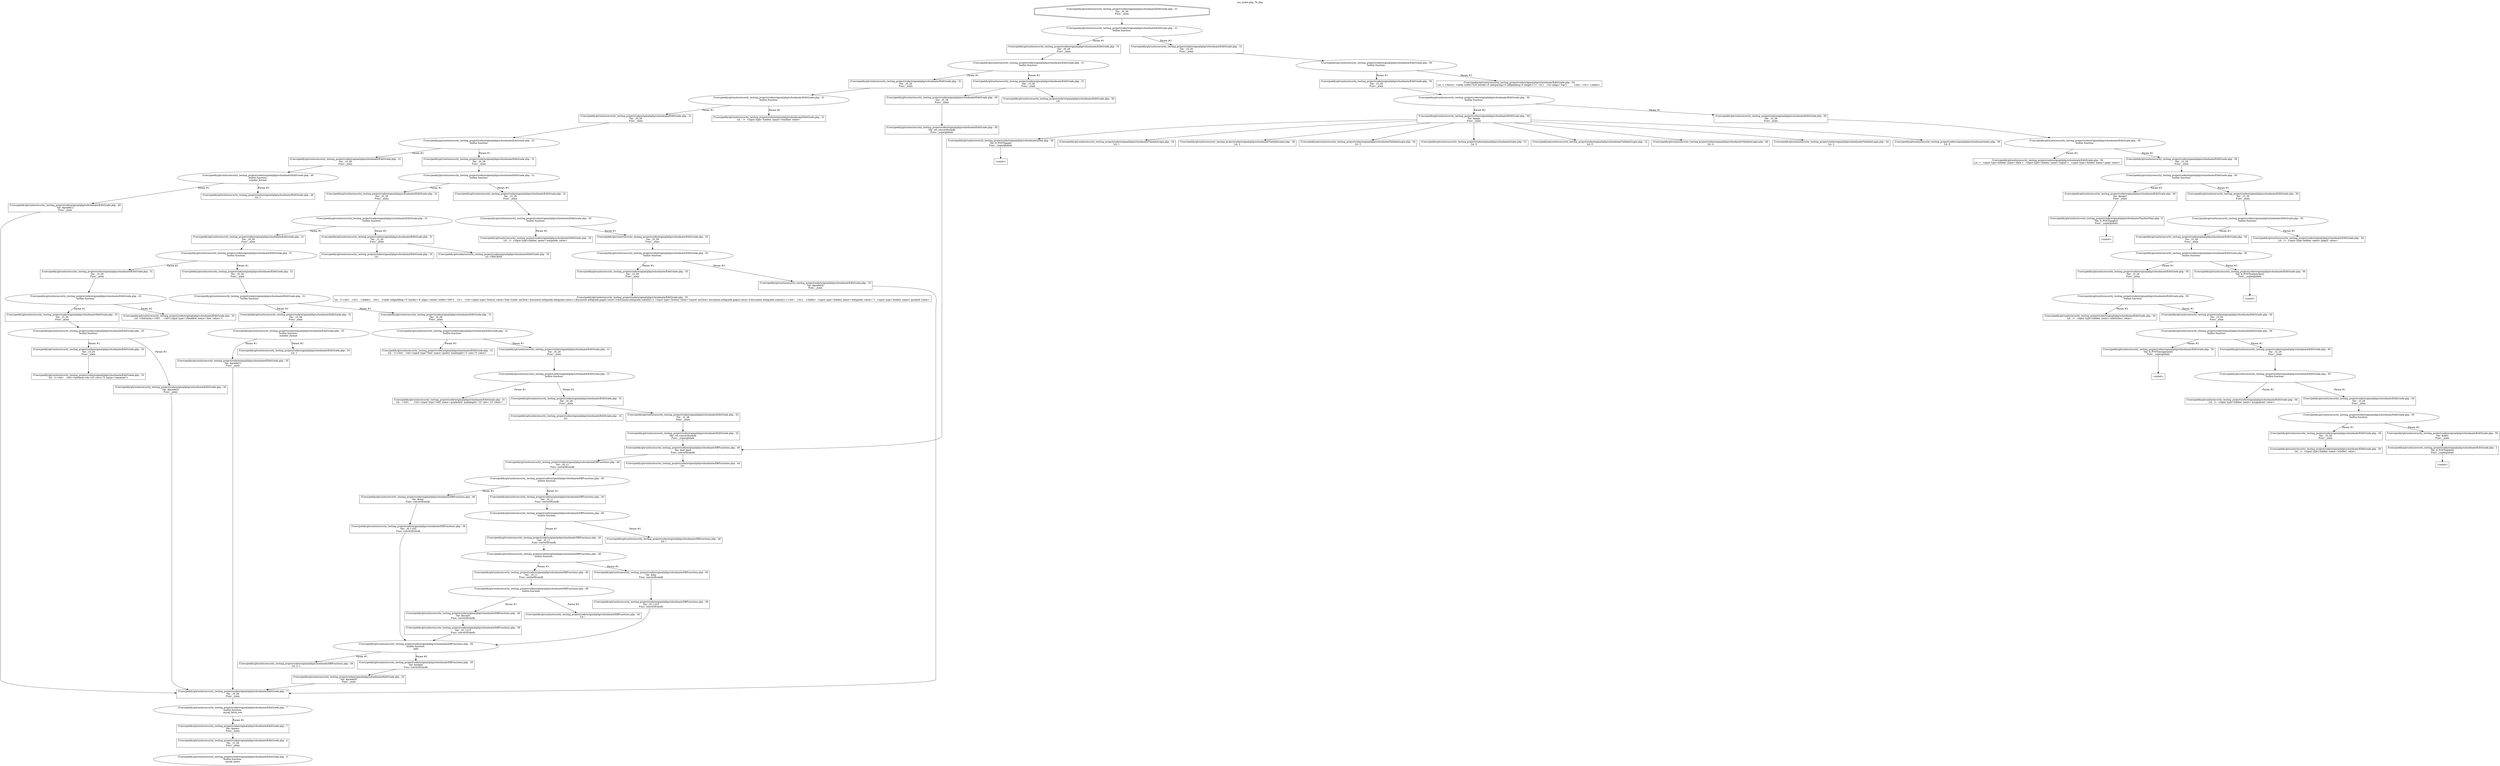 digraph cfg {
  label="xss_index.php_76_dep";
  labelloc=t;
  n1 [shape=doubleoctagon, label="/Users/peddy/git/unitn/security_testing_project/code/original/php/schoolmate/EditGrade.php : 31\nVar: _t0_28\nFunc: _main\n"];
  n2 [shape=ellipse, label="/Users/peddy/git/unitn/security_testing_project/code/original/php/schoolmate/EditGrade.php : 31\nbuiltin function:\n.\n"];
  n3 [shape=box, label="/Users/peddy/git/unitn/security_testing_project/code/original/php/schoolmate/EditGrade.php : 31\nVar: _t0_28\nFunc: _main\n"];
  n4 [shape=ellipse, label="/Users/peddy/git/unitn/security_testing_project/code/original/php/schoolmate/EditGrade.php : 31\nbuiltin function:\n.\n"];
  n5 [shape=box, label="/Users/peddy/git/unitn/security_testing_project/code/original/php/schoolmate/EditGrade.php : 31\nVar: _t0_28\nFunc: _main\n"];
  n6 [shape=ellipse, label="/Users/peddy/git/unitn/security_testing_project/code/original/php/schoolmate/EditGrade.php : 31\nbuiltin function:\n.\n"];
  n7 [shape=box, label="/Users/peddy/git/unitn/security_testing_project/code/original/php/schoolmate/EditGrade.php : 31\nVar: _t0_28\nFunc: _main\n"];
  n8 [shape=ellipse, label="/Users/peddy/git/unitn/security_testing_project/code/original/php/schoolmate/EditGrade.php : 31\nbuiltin function:\n.\n"];
  n9 [shape=box, label="/Users/peddy/git/unitn/security_testing_project/code/original/php/schoolmate/EditGrade.php : 31\nVar: _t0_28\nFunc: _main\n"];
  n10 [shape=ellipse, label="/Users/peddy/git/unitn/security_testing_project/code/original/php/schoolmate/EditGrade.php : 31\nbuiltin function:\n.\n"];
  n11 [shape=box, label="/Users/peddy/git/unitn/security_testing_project/code/original/php/schoolmate/EditGrade.php : 31\nVar: _t0_28\nFunc: _main\n"];
  n12 [shape=ellipse, label="/Users/peddy/git/unitn/security_testing_project/code/original/php/schoolmate/EditGrade.php : 31\nbuiltin function:\n.\n"];
  n13 [shape=box, label="/Users/peddy/git/unitn/security_testing_project/code/original/php/schoolmate/EditGrade.php : 31\nVar: _t0_28\nFunc: _main\n"];
  n14 [shape=ellipse, label="/Users/peddy/git/unitn/security_testing_project/code/original/php/schoolmate/EditGrade.php : 31\nbuiltin function:\n.\n"];
  n15 [shape=box, label="/Users/peddy/git/unitn/security_testing_project/code/original/php/schoolmate/EditGrade.php : 31\nVar: _t0_28\nFunc: _main\n"];
  n16 [shape=ellipse, label="/Users/peddy/git/unitn/security_testing_project/code/original/php/schoolmate/EditGrade.php : 31\nbuiltin function:\n.\n"];
  n17 [shape=box, label="/Users/peddy/git/unitn/security_testing_project/code/original/php/schoolmate/EditGrade.php : 31\nVar: _t0_28\nFunc: _main\n"];
  n18 [shape=ellipse, label="/Users/peddy/git/unitn/security_testing_project/code/original/php/schoolmate/EditGrade.php : 31\nbuiltin function:\n.\n"];
  n19 [shape=box, label="/Users/peddy/git/unitn/security_testing_project/code/original/php/schoolmate/EditGrade.php : 31\nVar: _t0_28\nFunc: _main\n"];
  n20 [shape=ellipse, label="/Users/peddy/git/unitn/security_testing_project/code/original/php/schoolmate/EditGrade.php : 31\nbuiltin function:\n.\n"];
  n21 [shape=box, label="/Users/peddy/git/unitn/security_testing_project/code/original/php/schoolmate/EditGrade.php : 31\nLit: 	</td>	<td><input type='text' name='gradedate' maxlength='10' size='10' value='\n"];
  n22 [shape=box, label="/Users/peddy/git/unitn/security_testing_project/code/original/php/schoolmate/EditGrade.php : 31\nVar: _t0_28\nFunc: _main\n"];
  n23 [shape=box, label="/Users/peddy/git/unitn/security_testing_project/code/original/php/schoolmate/EditGrade.php : 32\nLit: \n"];
  n24 [shape=box, label="/Users/peddy/git/unitn/security_testing_project/code/original/php/schoolmate/EditGrade.php : 32\nVar: _t2_28\nFunc: _main\n"];
  n25 [shape=box, label="/Users/peddy/git/unitn/security_testing_project/code/original/php/schoolmate/EditGrade.php : 32\nVar: ret_convertfromdb\nFunc: _superglobals\n"];
  n26 [shape=box, label="/Users/peddy/git/unitn/security_testing_project/code/original/php/schoolmate/DBFunctions.php : 46\nVar: $ret_date\nFunc: convertfromdb\n"];
  n27 [shape=box, label="/Users/peddy/git/unitn/security_testing_project/code/original/php/schoolmate/DBFunctions.php : 44\nLit: \n"];
  n28 [shape=box, label="/Users/peddy/git/unitn/security_testing_project/code/original/php/schoolmate/DBFunctions.php : 40\nVar: _t0_11\nFunc: convertfromdb\n"];
  n29 [shape=ellipse, label="/Users/peddy/git/unitn/security_testing_project/code/original/php/schoolmate/DBFunctions.php : 40\nbuiltin function:\n.\n"];
  n30 [shape=box, label="/Users/peddy/git/unitn/security_testing_project/code/original/php/schoolmate/DBFunctions.php : 40\nVar: _t0_11\nFunc: convertfromdb\n"];
  n31 [shape=ellipse, label="/Users/peddy/git/unitn/security_testing_project/code/original/php/schoolmate/DBFunctions.php : 40\nbuiltin function:\n.\n"];
  n32 [shape=box, label="/Users/peddy/git/unitn/security_testing_project/code/original/php/schoolmate/DBFunctions.php : 40\nVar: _t0_11\nFunc: convertfromdb\n"];
  n33 [shape=ellipse, label="/Users/peddy/git/unitn/security_testing_project/code/original/php/schoolmate/DBFunctions.php : 40\nbuiltin function:\n.\n"];
  n34 [shape=box, label="/Users/peddy/git/unitn/security_testing_project/code/original/php/schoolmate/DBFunctions.php : 40\nVar: _t0_11\nFunc: convertfromdb\n"];
  n35 [shape=ellipse, label="/Users/peddy/git/unitn/security_testing_project/code/original/php/schoolmate/DBFunctions.php : 40\nbuiltin function:\n.\n"];
  n36 [shape=box, label="/Users/peddy/git/unitn/security_testing_project/code/original/php/schoolmate/DBFunctions.php : 40\nVar: $month\nFunc: convertfromdb\n"];
  n37 [shape=box, label="/Users/peddy/git/unitn/security_testing_project/code/original/php/schoolmate/DBFunctions.php : 39\nVar: _t0_11[1]\nFunc: convertfromdb\n"];
  n38 [shape=ellipse, label="/Users/peddy/git/unitn/security_testing_project/code/original/php/schoolmate/DBFunctions.php : 39\nbuiltin function:\nsplit\n"];
  n39 [shape=box, label="/Users/peddy/git/unitn/security_testing_project/code/original/php/schoolmate/DBFunctions.php : 39\nLit: [/.-]\n"];
  n40 [shape=box, label="/Users/peddy/git/unitn/security_testing_project/code/original/php/schoolmate/DBFunctions.php : 39\nVar: $indate\nFunc: convertfromdb\n"];
  n41 [shape=box, label="/Users/peddy/git/unitn/security_testing_project/code/original/php/schoolmate/EditGrade.php : 32\nVar: $grade[0]\nFunc: _main\n"];
  n42 [shape=box, label="/Users/peddy/git/unitn/security_testing_project/code/original/php/schoolmate/EditGrade.php : 7\nVar: _t0_28\nFunc: _main\n"];
  n43 [shape=ellipse, label="/Users/peddy/git/unitn/security_testing_project/code/original/php/schoolmate/EditGrade.php : 7\nbuiltin function:\nmysql_fetch_row\n"];
  n44 [shape=box, label="/Users/peddy/git/unitn/security_testing_project/code/original/php/schoolmate/EditGrade.php : 7\nVar: $query\nFunc: _main\n"];
  n45 [shape=box, label="/Users/peddy/git/unitn/security_testing_project/code/original/php/schoolmate/EditGrade.php : 4\nVar: _t1_28\nFunc: _main\n"];
  n46 [shape=ellipse, label="/Users/peddy/git/unitn/security_testing_project/code/original/php/schoolmate/EditGrade.php : 4\nbuiltin function:\nmysql_query\n"];
  n47 [shape=box, label="/Users/peddy/git/unitn/security_testing_project/code/original/php/schoolmate/DBFunctions.php : 40\nLit: /\n"];
  n48 [shape=box, label="/Users/peddy/git/unitn/security_testing_project/code/original/php/schoolmate/DBFunctions.php : 40\nVar: $day\nFunc: convertfromdb\n"];
  n49 [shape=box, label="/Users/peddy/git/unitn/security_testing_project/code/original/php/schoolmate/DBFunctions.php : 39\nVar: _t0_11[2]\nFunc: convertfromdb\n"];
  n50 [shape=box, label="/Users/peddy/git/unitn/security_testing_project/code/original/php/schoolmate/DBFunctions.php : 40\nLit: /\n"];
  n51 [shape=box, label="/Users/peddy/git/unitn/security_testing_project/code/original/php/schoolmate/DBFunctions.php : 40\nVar: $year\nFunc: convertfromdb\n"];
  n52 [shape=box, label="/Users/peddy/git/unitn/security_testing_project/code/original/php/schoolmate/DBFunctions.php : 39\nVar: _t0_11[0]\nFunc: convertfromdb\n"];
  n53 [shape=box, label="/Users/peddy/git/unitn/security_testing_project/code/original/php/schoolmate/EditGrade.php : 31\nLit: ' /></td>	<td><input type='text' name='points' maxlength='5' size='5' value='\n"];
  n54 [shape=box, label="/Users/peddy/git/unitn/security_testing_project/code/original/php/schoolmate/EditGrade.php : 31\nVar: _t3_28\nFunc: _main\n"];
  n55 [shape=ellipse, label="/Users/peddy/git/unitn/security_testing_project/code/original/php/schoolmate/EditGrade.php : 33\nbuiltin function:\nnumber_format\n"];
  n56 [shape=box, label="/Users/peddy/git/unitn/security_testing_project/code/original/php/schoolmate/EditGrade.php : 33\nVar: $grade[1]\nFunc: _main\n"];
  n57 [shape=box, label="/Users/peddy/git/unitn/security_testing_project/code/original/php/schoolmate/EditGrade.php : 33\nLit: 1\n"];
  n58 [shape=box, label="/Users/peddy/git/unitn/security_testing_project/code/original/php/schoolmate/EditGrade.php : 31\nVar: _t3_28\nFunc: _main\n"];
  n59 [shape=ellipse, label="/Users/peddy/git/unitn/security_testing_project/code/original/php/schoolmate/EditGrade.php : 33\nbuiltin function:\n.\n"];
  n60 [shape=box, label="/Users/peddy/git/unitn/security_testing_project/code/original/php/schoolmate/EditGrade.php : 33\nVar: _t3_28\nFunc: _main\n"];
  n61 [shape=ellipse, label="/Users/peddy/git/unitn/security_testing_project/code/original/php/schoolmate/EditGrade.php : 33\nbuiltin function:\n.\n"];
  n62 [shape=box, label="/Users/peddy/git/unitn/security_testing_project/code/original/php/schoolmate/EditGrade.php : 33\nVar: _t3_28\nFunc: _main\n"];
  n63 [shape=box, label="/Users/peddy/git/unitn/security_testing_project/code/original/php/schoolmate/EditGrade.php : 33\nLit:  /></td>	<td><textarea cols=20' rows='3' name='comment'>\n"];
  n64 [shape=box, label="/Users/peddy/git/unitn/security_testing_project/code/original/php/schoolmate/EditGrade.php : 33\nVar: $grade[2]\nFunc: _main\n"];
  n65 [shape=box, label="/Users/peddy/git/unitn/security_testing_project/code/original/php/schoolmate/EditGrade.php : 33\nLit: </textarea></td>	<td><input type='checkbox' name='late' value='1'\n"];
  n66 [shape=box, label="/Users/peddy/git/unitn/security_testing_project/code/original/php/schoolmate/EditGrade.php : 31\nVar: _t3_28\nFunc: _main\n"];
  n67 [shape=box, label="/Users/peddy/git/unitn/security_testing_project/code/original/php/schoolmate/EditGrade.php : 35\nLit: CHECKED\n"];
  n68 [shape=box, label="/Users/peddy/git/unitn/security_testing_project/code/original/php/schoolmate/EditGrade.php : 35\nLit: \n"];
  n69 [shape=box, label="/Users/peddy/git/unitn/security_testing_project/code/original/php/schoolmate/EditGrade.php : 31\nVar: _t3_28\nFunc: _main\n"];
  n70 [shape=ellipse, label="/Users/peddy/git/unitn/security_testing_project/code/original/php/schoolmate/EditGrade.php : 35\nbuiltin function:\n.\n"];
  n71 [shape=box, label="/Users/peddy/git/unitn/security_testing_project/code/original/php/schoolmate/EditGrade.php : 35\nVar: _t3_28\nFunc: _main\n"];
  n72 [shape=ellipse, label="/Users/peddy/git/unitn/security_testing_project/code/original/php/schoolmate/EditGrade.php : 35\nbuiltin function:\n.\n"];
  n73 [shape=box, label="/Users/peddy/git/unitn/security_testing_project/code/original/php/schoolmate/EditGrade.php : 35\nVar: _t3_28\nFunc: _main\n"];
  n74 [shape=box, label="/Users/peddy/git/unitn/security_testing_project/code/original/php/schoolmate/EditGrade.php : 35\nLit:  /></td>   </tr>   </table>   <br>   <table cellpadding='0' border='0' align='center' width='500'>   <tr>   <td><input type='button' value='Edit Grade' onClick='document.editgrade.editgrade.value=1;document.editgrade.page2.value=3;document.editgrade.submit();'> <input type='button' value='Cancel' onClick='document.editgrade.page2.value=3;document.editgrade.submit();'></td>   </tr>   </table>  <input type='hidden' name='editgrade' value=''>  <input type='hidden' name='gradeid' value='\n"];
  n75 [shape=box, label="/Users/peddy/git/unitn/security_testing_project/code/original/php/schoolmate/EditGrade.php : 35\nVar: $grade[4]\nFunc: _main\n"];
  n76 [shape=box, label="/Users/peddy/git/unitn/security_testing_project/code/original/php/schoolmate/EditGrade.php : 35\nLit:  />  <input type=hidden' name='wasgrade' value='\n"];
  n77 [shape=box, label="/Users/peddy/git/unitn/security_testing_project/code/original/php/schoolmate/EditGrade.php : 31\nVar: _t3_28\nFunc: _main\n"];
  n78 [shape=ellipse, label="/Users/peddy/git/unitn/security_testing_project/code/original/php/schoolmate/EditGrade.php : 49\nbuiltin function:\nnumber_format\n"];
  n79 [shape=box, label="/Users/peddy/git/unitn/security_testing_project/code/original/php/schoolmate/EditGrade.php : 49\nVar: $grade[1]\nFunc: _main\n"];
  n80 [shape=box, label="/Users/peddy/git/unitn/security_testing_project/code/original/php/schoolmate/EditGrade.php : 49\nLit: 1\n"];
  n81 [shape=box, label="/Users/peddy/git/unitn/security_testing_project/code/original/php/schoolmate/EditGrade.php : 31\nLit: ' />  <input type='hidden' name='wasdate' value='\n"];
  n82 [shape=box, label="/Users/peddy/git/unitn/security_testing_project/code/original/php/schoolmate/EditGrade.php : 31\nVar: _t3_28\nFunc: _main\n"];
  n83 [shape=box, label="/Users/peddy/git/unitn/security_testing_project/code/original/php/schoolmate/EditGrade.php : 50\nLit: \n"];
  n84 [shape=box, label="/Users/peddy/git/unitn/security_testing_project/code/original/php/schoolmate/EditGrade.php : 50\nVar: _t5_28\nFunc: _main\n"];
  n85 [shape=box, label="/Users/peddy/git/unitn/security_testing_project/code/original/php/schoolmate/EditGrade.php : 50\nVar: ret_convertfromdb\nFunc: _superglobals\n"];
  n86 [shape=box, label="/Users/peddy/git/unitn/security_testing_project/code/original/php/schoolmate/EditGrade.php : 31\nVar: _t3_28\nFunc: _main\n"];
  n87 [shape=ellipse, label="/Users/peddy/git/unitn/security_testing_project/code/original/php/schoolmate/EditGrade.php : 50\nbuiltin function:\n.\n"];
  n88 [shape=box, label="/Users/peddy/git/unitn/security_testing_project/code/original/php/schoolmate/EditGrade.php : 50\nVar: _t3_28\nFunc: _main\n"];
  n89 [shape=ellipse, label="/Users/peddy/git/unitn/security_testing_project/code/original/php/schoolmate/EditGrade.php : 50\nbuiltin function:\n.\n"];
  n90 [shape=box, label="/Users/peddy/git/unitn/security_testing_project/code/original/php/schoolmate/EditGrade.php : 50\nVar: _t3_28\nFunc: _main\n"];
  n91 [shape=ellipse, label="/Users/peddy/git/unitn/security_testing_project/code/original/php/schoolmate/EditGrade.php : 50\nbuiltin function:\n.\n"];
  n92 [shape=box, label="/Users/peddy/git/unitn/security_testing_project/code/original/php/schoolmate/EditGrade.php : 50\nVar: _t3_28\nFunc: _main\n"];
  n93 [shape=ellipse, label="/Users/peddy/git/unitn/security_testing_project/code/original/php/schoolmate/EditGrade.php : 50\nbuiltin function:\n.\n"];
  n94 [shape=box, label="/Users/peddy/git/unitn/security_testing_project/code/original/php/schoolmate/EditGrade.php : 50\nVar: _t3_28\nFunc: _main\n"];
  n95 [shape=ellipse, label="/Users/peddy/git/unitn/security_testing_project/code/original/php/schoolmate/EditGrade.php : 50\nbuiltin function:\n.\n"];
  n96 [shape=box, label="/Users/peddy/git/unitn/security_testing_project/code/original/php/schoolmate/EditGrade.php : 50\nVar: _t3_28\nFunc: _main\n"];
  n97 [shape=ellipse, label="/Users/peddy/git/unitn/security_testing_project/code/original/php/schoolmate/EditGrade.php : 50\nbuiltin function:\n.\n"];
  n98 [shape=box, label="/Users/peddy/git/unitn/security_testing_project/code/original/php/schoolmate/EditGrade.php : 50\nVar: _t3_28\nFunc: _main\n"];
  n99 [shape=ellipse, label="/Users/peddy/git/unitn/security_testing_project/code/original/php/schoolmate/EditGrade.php : 50\nbuiltin function:\n.\n"];
  n100 [shape=box, label="/Users/peddy/git/unitn/security_testing_project/code/original/php/schoolmate/EditGrade.php : 50\nVar: _t3_28\nFunc: _main\n"];
  n101 [shape=ellipse, label="/Users/peddy/git/unitn/security_testing_project/code/original/php/schoolmate/EditGrade.php : 50\nbuiltin function:\n.\n"];
  n102 [shape=box, label="/Users/peddy/git/unitn/security_testing_project/code/original/php/schoolmate/EditGrade.php : 50\nVar: _t3_28\nFunc: _main\n"];
  n103 [shape=ellipse, label="/Users/peddy/git/unitn/security_testing_project/code/original/php/schoolmate/EditGrade.php : 50\nbuiltin function:\n.\n"];
  n104 [shape=box, label="/Users/peddy/git/unitn/security_testing_project/code/original/php/schoolmate/EditGrade.php : 50\nVar: _t3_28\nFunc: _main\n"];
  n105 [shape=ellipse, label="/Users/peddy/git/unitn/security_testing_project/code/original/php/schoolmate/EditGrade.php : 50\nbuiltin function:\n.\n"];
  n106 [shape=box, label="/Users/peddy/git/unitn/security_testing_project/code/original/php/schoolmate/EditGrade.php : 50\nVar: _t3_28\nFunc: _main\n"];
  n107 [shape=box, label="/Users/peddy/git/unitn/security_testing_project/code/original/php/schoolmate/EditGrade.php : 50\nLit:  />  <input type=hidden' name='student' value='\n"];
  n108 [shape=box, label="/Users/peddy/git/unitn/security_testing_project/code/original/php/schoolmate/EditGrade.php : 50\nVar: $id[0]\nFunc: _main\n"];
  n109 [shape=box, label="/Users/peddy/git/unitn/security_testing_project/code/original/php/schoolmate/EditGrade.php : 2\nVar: $_POST[delete]\nFunc: _superglobals\n"];
  n110 [shape=box, label="<uninit>"];
  n111 [shape=box, label="/Users/peddy/git/unitn/security_testing_project/code/original/php/schoolmate/EditGrade.php : 50\nLit:  />  <input type=hidden' name='assignment' value='\n"];
  n112 [shape=box, label="/Users/peddy/git/unitn/security_testing_project/code/original/php/schoolmate/EditGrade.php : 50\nVar: $_POST[assignment]\nFunc: _superglobals\n"];
  n113 [shape=box, label="<uninit>"];
  n114 [shape=box, label="/Users/peddy/git/unitn/security_testing_project/code/original/php/schoolmate/EditGrade.php : 50\nLit:  />  <input type=hidden' name='selectclass' value='\n"];
  n115 [shape=box, label="/Users/peddy/git/unitn/security_testing_project/code/original/php/schoolmate/EditGrade.php : 50\nVar: $_POST[selectclass]\nFunc: _superglobals\n"];
  n116 [shape=box, label="<uninit>"];
  n117 [shape=box, label="/Users/peddy/git/unitn/security_testing_project/code/original/php/schoolmate/EditGrade.php : 50\nLit:  />  <input type=hidden' name='page2' value='\n"];
  n118 [shape=box, label="/Users/peddy/git/unitn/security_testing_project/code/original/php/schoolmate/EditGrade.php : 50\nVar: $page2\nFunc: _main\n"];
  n119 [shape=box, label="/Users/peddy/git/unitn/security_testing_project/code/original/php/schoolmate/TeacherMain.php : 8\nVar: $_POST[page2]\nFunc: _superglobals\n"];
  n120 [shape=box, label="<uninit>"];
  n121 [shape=box, label="/Users/peddy/git/unitn/security_testing_project/code/original/php/schoolmate/EditGrade.php : 50\nLit: >  <input type=hidden' name='date'>  <input type='hidden' name='logout'>  <input type='hidden' name='page' value='\n"];
  n122 [shape=box, label="/Users/peddy/git/unitn/security_testing_project/code/original/php/schoolmate/EditGrade.php : 50\nVar: $page\nFunc: _main\n"];
  n123 [shape=box, label="/Users/peddy/git/unitn/security_testing_project/code/original/php/schoolmate/ValidateLogin.php : 39\nLit: 2\n"];
  n124 [shape=box, label="/Users/peddy/git/unitn/security_testing_project/code/original/php/schoolmate/ValidateLogin.php : 54\nLit: 5\n"];
  n125 [shape=box, label="/Users/peddy/git/unitn/security_testing_project/code/original/php/schoolmate/index.php : 51\nLit: 0\n"];
  n126 [shape=box, label="/Users/peddy/git/unitn/security_testing_project/code/original/php/schoolmate/ValidateLogin.php : 12\nLit: 0\n"];
  n127 [shape=box, label="/Users/peddy/git/unitn/security_testing_project/code/original/php/schoolmate/ValidateLogin.php : 49\nLit: 4\n"];
  n128 [shape=box, label="/Users/peddy/git/unitn/security_testing_project/code/original/php/schoolmate/ValidateLogin.php : 44\nLit: 2\n"];
  n129 [shape=box, label="/Users/peddy/git/unitn/security_testing_project/code/original/php/schoolmate/index.php : 39\nLit: 0\n"];
  n130 [shape=box, label="/Users/peddy/git/unitn/security_testing_project/code/original/php/schoolmate/index.php : 36\nVar: $_POST[page]\nFunc: _superglobals\n"];
  n131 [shape=box, label="<uninit>"];
  n132 [shape=box, label="/Users/peddy/git/unitn/security_testing_project/code/original/php/schoolmate/ValidateLogin.php : 34\nLit: 1\n"];
  n133 [shape=box, label="/Users/peddy/git/unitn/security_testing_project/code/original/php/schoolmate/EditGrade.php : 50\nLit: > </form> <table width=520' border=0 cellspacing=0 cellpadding=0 height=1>  <tr>   <td valign='top'>	&nbsp;   </td>  </tr> </table> \n"];
  n1 -> n2;
  n3 -> n4;
  n5 -> n6;
  n7 -> n8;
  n9 -> n10;
  n11 -> n12;
  n13 -> n14;
  n15 -> n16;
  n17 -> n18;
  n19 -> n20;
  n20 -> n21[label="Param #1"];
  n20 -> n22[label="Param #2"];
  n22 -> n23;
  n22 -> n24;
  n26 -> n27;
  n26 -> n28;
  n28 -> n29;
  n30 -> n31;
  n32 -> n33;
  n34 -> n35;
  n37 -> n38;
  n38 -> n39[label="Param #1"];
  n38 -> n40[label="Param #2"];
  n42 -> n43;
  n45 -> n46;
  n44 -> n45;
  n43 -> n44[label="Param #1"];
  n41 -> n42;
  n40 -> n41;
  n36 -> n37;
  n35 -> n36[label="Param #1"];
  n35 -> n47[label="Param #2"];
  n33 -> n34[label="Param #1"];
  n33 -> n48[label="Param #2"];
  n49 -> n38;
  n48 -> n49;
  n31 -> n32[label="Param #1"];
  n31 -> n50[label="Param #2"];
  n29 -> n30[label="Param #1"];
  n29 -> n51[label="Param #2"];
  n52 -> n38;
  n51 -> n52;
  n25 -> n26;
  n24 -> n25;
  n18 -> n19[label="Param #1"];
  n18 -> n53[label="Param #2"];
  n16 -> n17[label="Param #1"];
  n16 -> n54[label="Param #2"];
  n54 -> n55;
  n56 -> n42;
  n55 -> n56[label="Param #1"];
  n55 -> n57[label="Param #2"];
  n14 -> n15[label="Param #1"];
  n14 -> n58[label="Param #2"];
  n58 -> n59;
  n60 -> n61;
  n62 -> n63;
  n61 -> n62[label="Param #1"];
  n61 -> n64[label="Param #2"];
  n64 -> n42;
  n59 -> n60[label="Param #1"];
  n59 -> n65[label="Param #2"];
  n12 -> n13[label="Param #1"];
  n12 -> n66[label="Param #2"];
  n66 -> n67;
  n66 -> n68;
  n10 -> n11[label="Param #1"];
  n10 -> n69[label="Param #2"];
  n69 -> n70;
  n71 -> n72;
  n73 -> n74;
  n72 -> n73[label="Param #1"];
  n72 -> n75[label="Param #2"];
  n75 -> n42;
  n70 -> n71[label="Param #1"];
  n70 -> n76[label="Param #2"];
  n8 -> n9[label="Param #1"];
  n8 -> n77[label="Param #2"];
  n77 -> n78;
  n79 -> n42;
  n78 -> n79[label="Param #1"];
  n78 -> n80[label="Param #2"];
  n6 -> n7[label="Param #1"];
  n6 -> n81[label="Param #2"];
  n4 -> n5[label="Param #1"];
  n4 -> n82[label="Param #2"];
  n82 -> n83;
  n82 -> n84;
  n85 -> n26;
  n84 -> n85;
  n2 -> n3[label="Param #1"];
  n2 -> n86[label="Param #2"];
  n86 -> n87;
  n88 -> n89;
  n90 -> n91;
  n92 -> n93;
  n94 -> n95;
  n96 -> n97;
  n98 -> n99;
  n100 -> n101;
  n102 -> n103;
  n104 -> n105;
  n106 -> n107;
  n105 -> n106[label="Param #1"];
  n105 -> n108[label="Param #2"];
  n109 -> n110;
  n108 -> n109;
  n103 -> n104[label="Param #1"];
  n103 -> n111[label="Param #2"];
  n101 -> n102[label="Param #1"];
  n101 -> n112[label="Param #2"];
  n112 -> n113;
  n99 -> n100[label="Param #1"];
  n99 -> n114[label="Param #2"];
  n97 -> n98[label="Param #1"];
  n97 -> n115[label="Param #2"];
  n115 -> n116;
  n95 -> n96[label="Param #1"];
  n95 -> n117[label="Param #2"];
  n93 -> n94[label="Param #1"];
  n93 -> n118[label="Param #2"];
  n119 -> n120;
  n118 -> n119;
  n91 -> n92[label="Param #1"];
  n91 -> n121[label="Param #2"];
  n89 -> n90[label="Param #1"];
  n89 -> n122[label="Param #2"];
  n122 -> n123;
  n122 -> n124;
  n122 -> n125;
  n122 -> n126;
  n122 -> n127;
  n122 -> n128;
  n122 -> n129;
  n122 -> n130;
  n122 -> n132;
  n130 -> n131;
  n87 -> n88[label="Param #1"];
  n87 -> n133[label="Param #2"];
}

